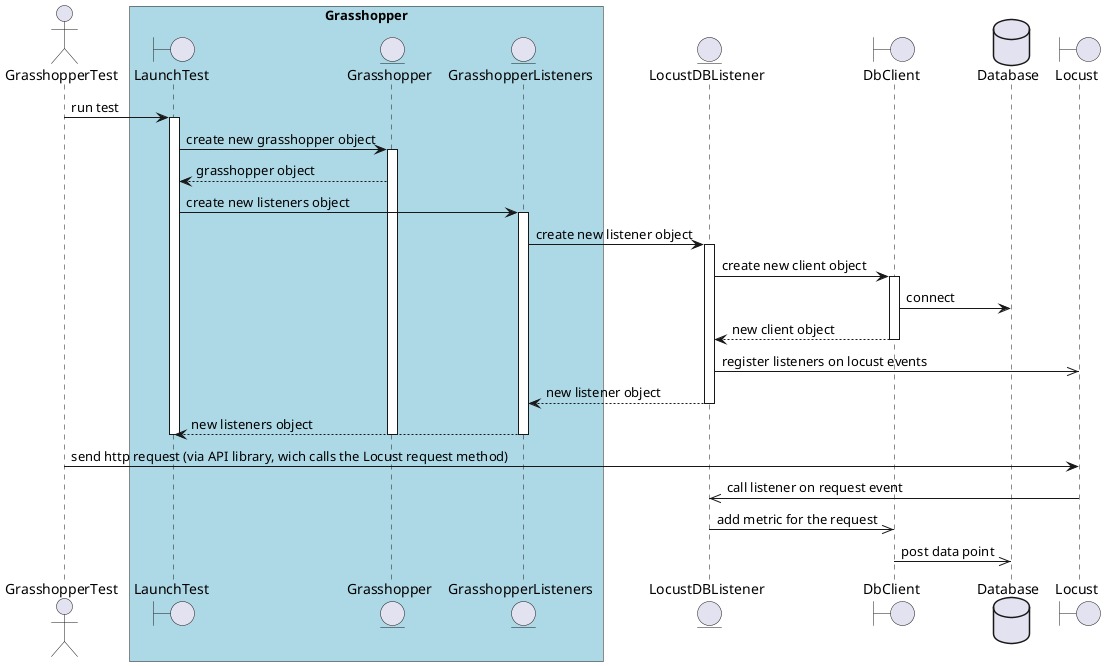 # Grasshopper (Locust) Database Listeners

@startuml
actor GrasshopperTest
box "Grasshopper" #LightBlue
boundary LaunchTest
entity Grasshopper
entity GrasshopperListeners
end box
entity LocustDBListener
boundary DbClient
database Database
boundary Locust

GrasshopperTest -> LaunchTest : run test
activate LaunchTest

LaunchTest -> Grasshopper : create new grasshopper object
activate Grasshopper
Grasshopper --> LaunchTest : grasshopper object

LaunchTest -> GrasshopperListeners : create new listeners object
activate GrasshopperListeners

GrasshopperListeners -> LocustDBListener : create new listener object
activate LocustDBListener
LocustDBListener -> DbClient : create new client object
activate DbClient
DbClient -> Database : connect
DbClient --> LocustDBListener : new client object
deactivate DbClient
LocustDBListener ->> Locust : register listeners on locust events
LocustDBListener --> GrasshopperListeners : new listener object
deactivate LocustDBListener

GrasshopperListeners --> LaunchTest : new listeners object
deactivate GrasshopperListeners


deactivate Grasshopper
deactivate LaunchTest

GrasshopperTest -> Locust : send http request (via API library, wich calls the Locust request method)
Locust ->> LocustDBListener : call listener on request event
LocustDBListener ->> DbClient : add metric for the request
DbClient ->> Database : post data point

@enduml
